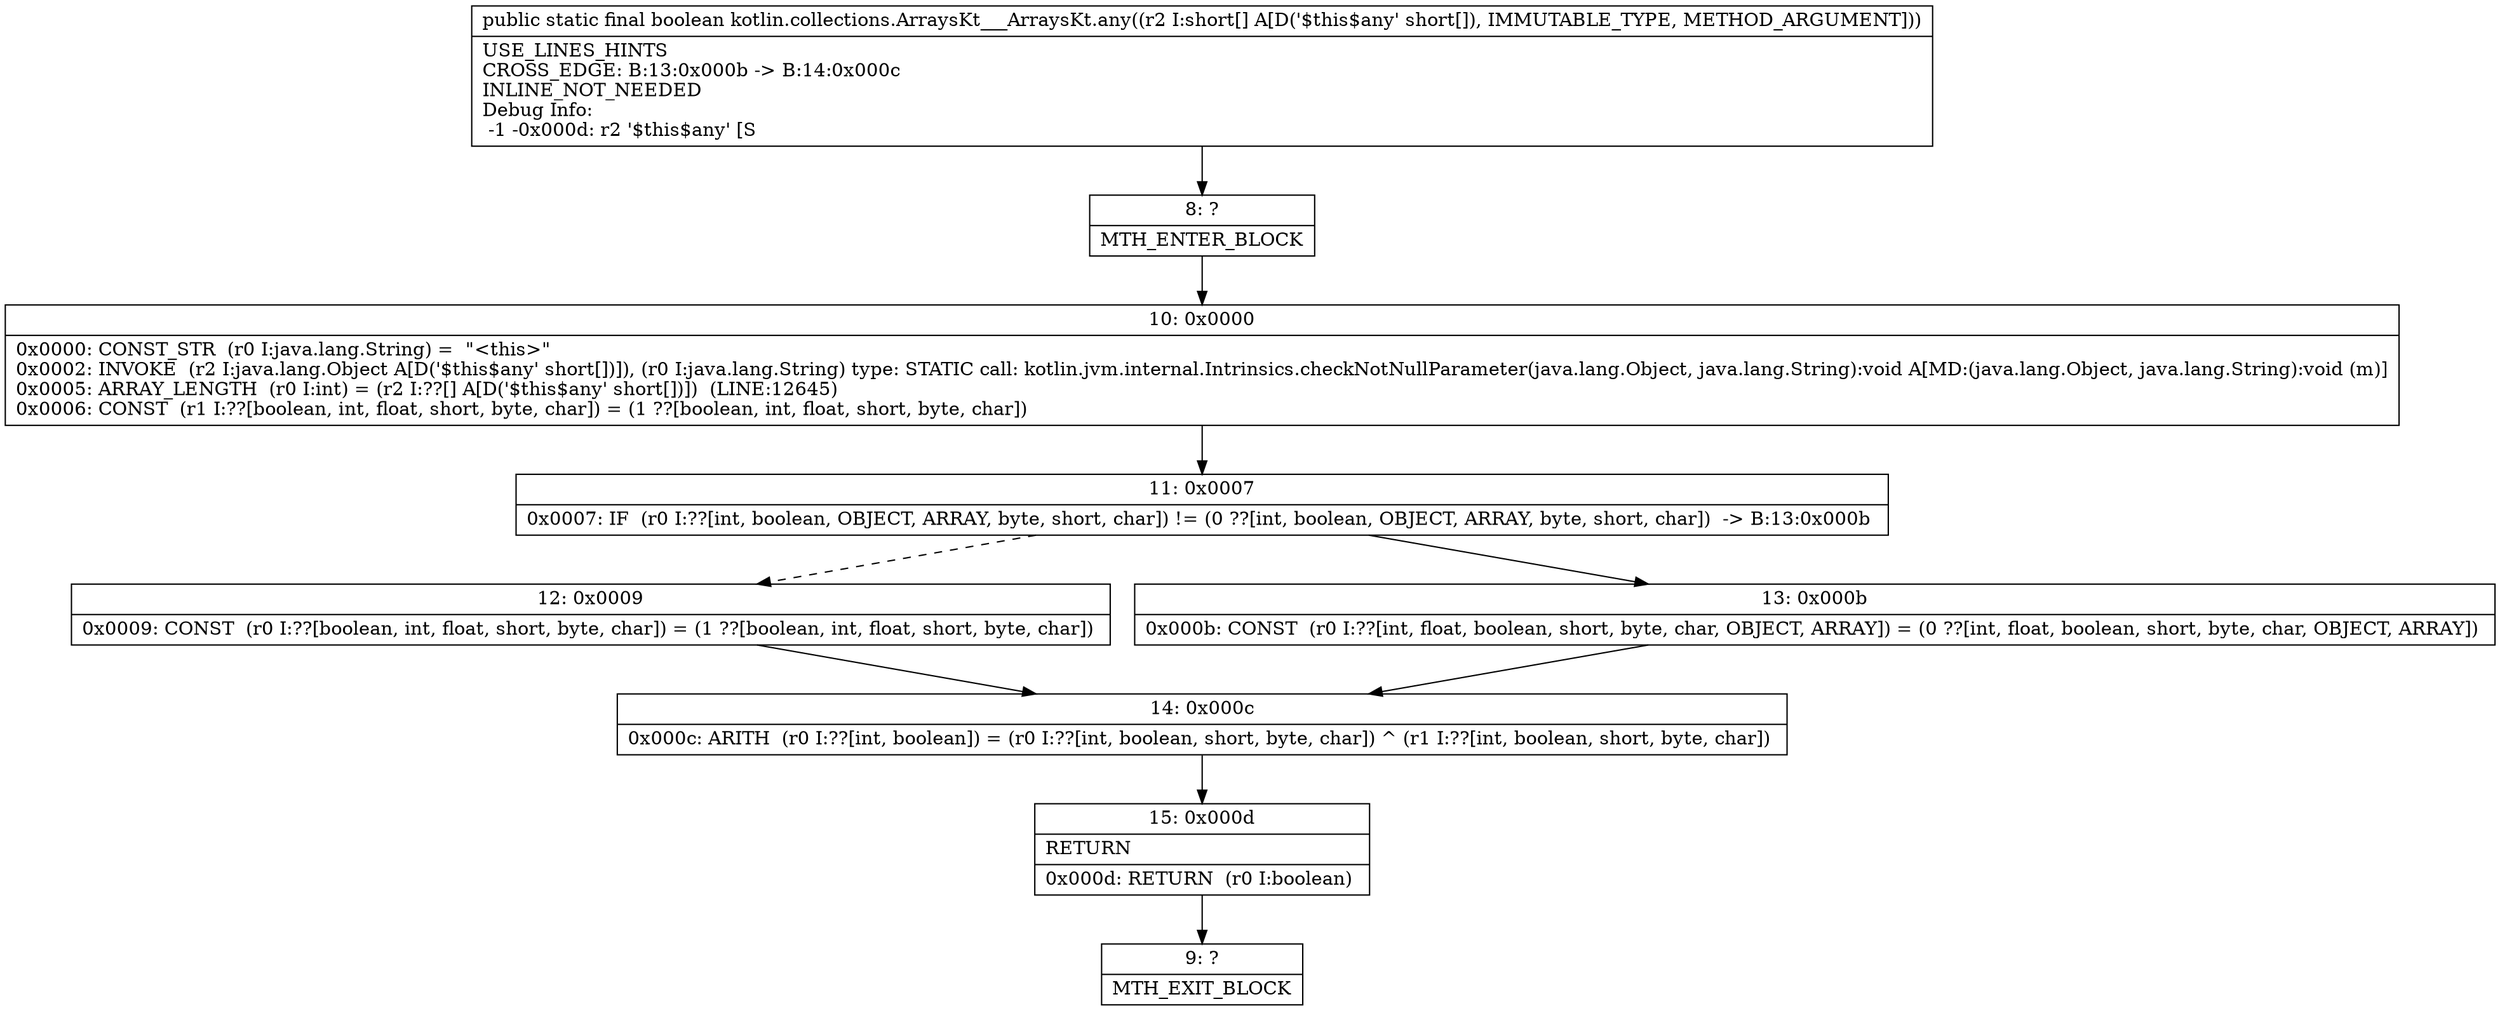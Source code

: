 digraph "CFG forkotlin.collections.ArraysKt___ArraysKt.any([S)Z" {
Node_8 [shape=record,label="{8\:\ ?|MTH_ENTER_BLOCK\l}"];
Node_10 [shape=record,label="{10\:\ 0x0000|0x0000: CONST_STR  (r0 I:java.lang.String) =  \"\<this\>\" \l0x0002: INVOKE  (r2 I:java.lang.Object A[D('$this$any' short[])]), (r0 I:java.lang.String) type: STATIC call: kotlin.jvm.internal.Intrinsics.checkNotNullParameter(java.lang.Object, java.lang.String):void A[MD:(java.lang.Object, java.lang.String):void (m)]\l0x0005: ARRAY_LENGTH  (r0 I:int) = (r2 I:??[] A[D('$this$any' short[])])  (LINE:12645)\l0x0006: CONST  (r1 I:??[boolean, int, float, short, byte, char]) = (1 ??[boolean, int, float, short, byte, char]) \l}"];
Node_11 [shape=record,label="{11\:\ 0x0007|0x0007: IF  (r0 I:??[int, boolean, OBJECT, ARRAY, byte, short, char]) != (0 ??[int, boolean, OBJECT, ARRAY, byte, short, char])  \-\> B:13:0x000b \l}"];
Node_12 [shape=record,label="{12\:\ 0x0009|0x0009: CONST  (r0 I:??[boolean, int, float, short, byte, char]) = (1 ??[boolean, int, float, short, byte, char]) \l}"];
Node_14 [shape=record,label="{14\:\ 0x000c|0x000c: ARITH  (r0 I:??[int, boolean]) = (r0 I:??[int, boolean, short, byte, char]) ^ (r1 I:??[int, boolean, short, byte, char]) \l}"];
Node_15 [shape=record,label="{15\:\ 0x000d|RETURN\l|0x000d: RETURN  (r0 I:boolean) \l}"];
Node_9 [shape=record,label="{9\:\ ?|MTH_EXIT_BLOCK\l}"];
Node_13 [shape=record,label="{13\:\ 0x000b|0x000b: CONST  (r0 I:??[int, float, boolean, short, byte, char, OBJECT, ARRAY]) = (0 ??[int, float, boolean, short, byte, char, OBJECT, ARRAY]) \l}"];
MethodNode[shape=record,label="{public static final boolean kotlin.collections.ArraysKt___ArraysKt.any((r2 I:short[] A[D('$this$any' short[]), IMMUTABLE_TYPE, METHOD_ARGUMENT]))  | USE_LINES_HINTS\lCROSS_EDGE: B:13:0x000b \-\> B:14:0x000c\lINLINE_NOT_NEEDED\lDebug Info:\l  \-1 \-0x000d: r2 '$this$any' [S\l}"];
MethodNode -> Node_8;Node_8 -> Node_10;
Node_10 -> Node_11;
Node_11 -> Node_12[style=dashed];
Node_11 -> Node_13;
Node_12 -> Node_14;
Node_14 -> Node_15;
Node_15 -> Node_9;
Node_13 -> Node_14;
}

